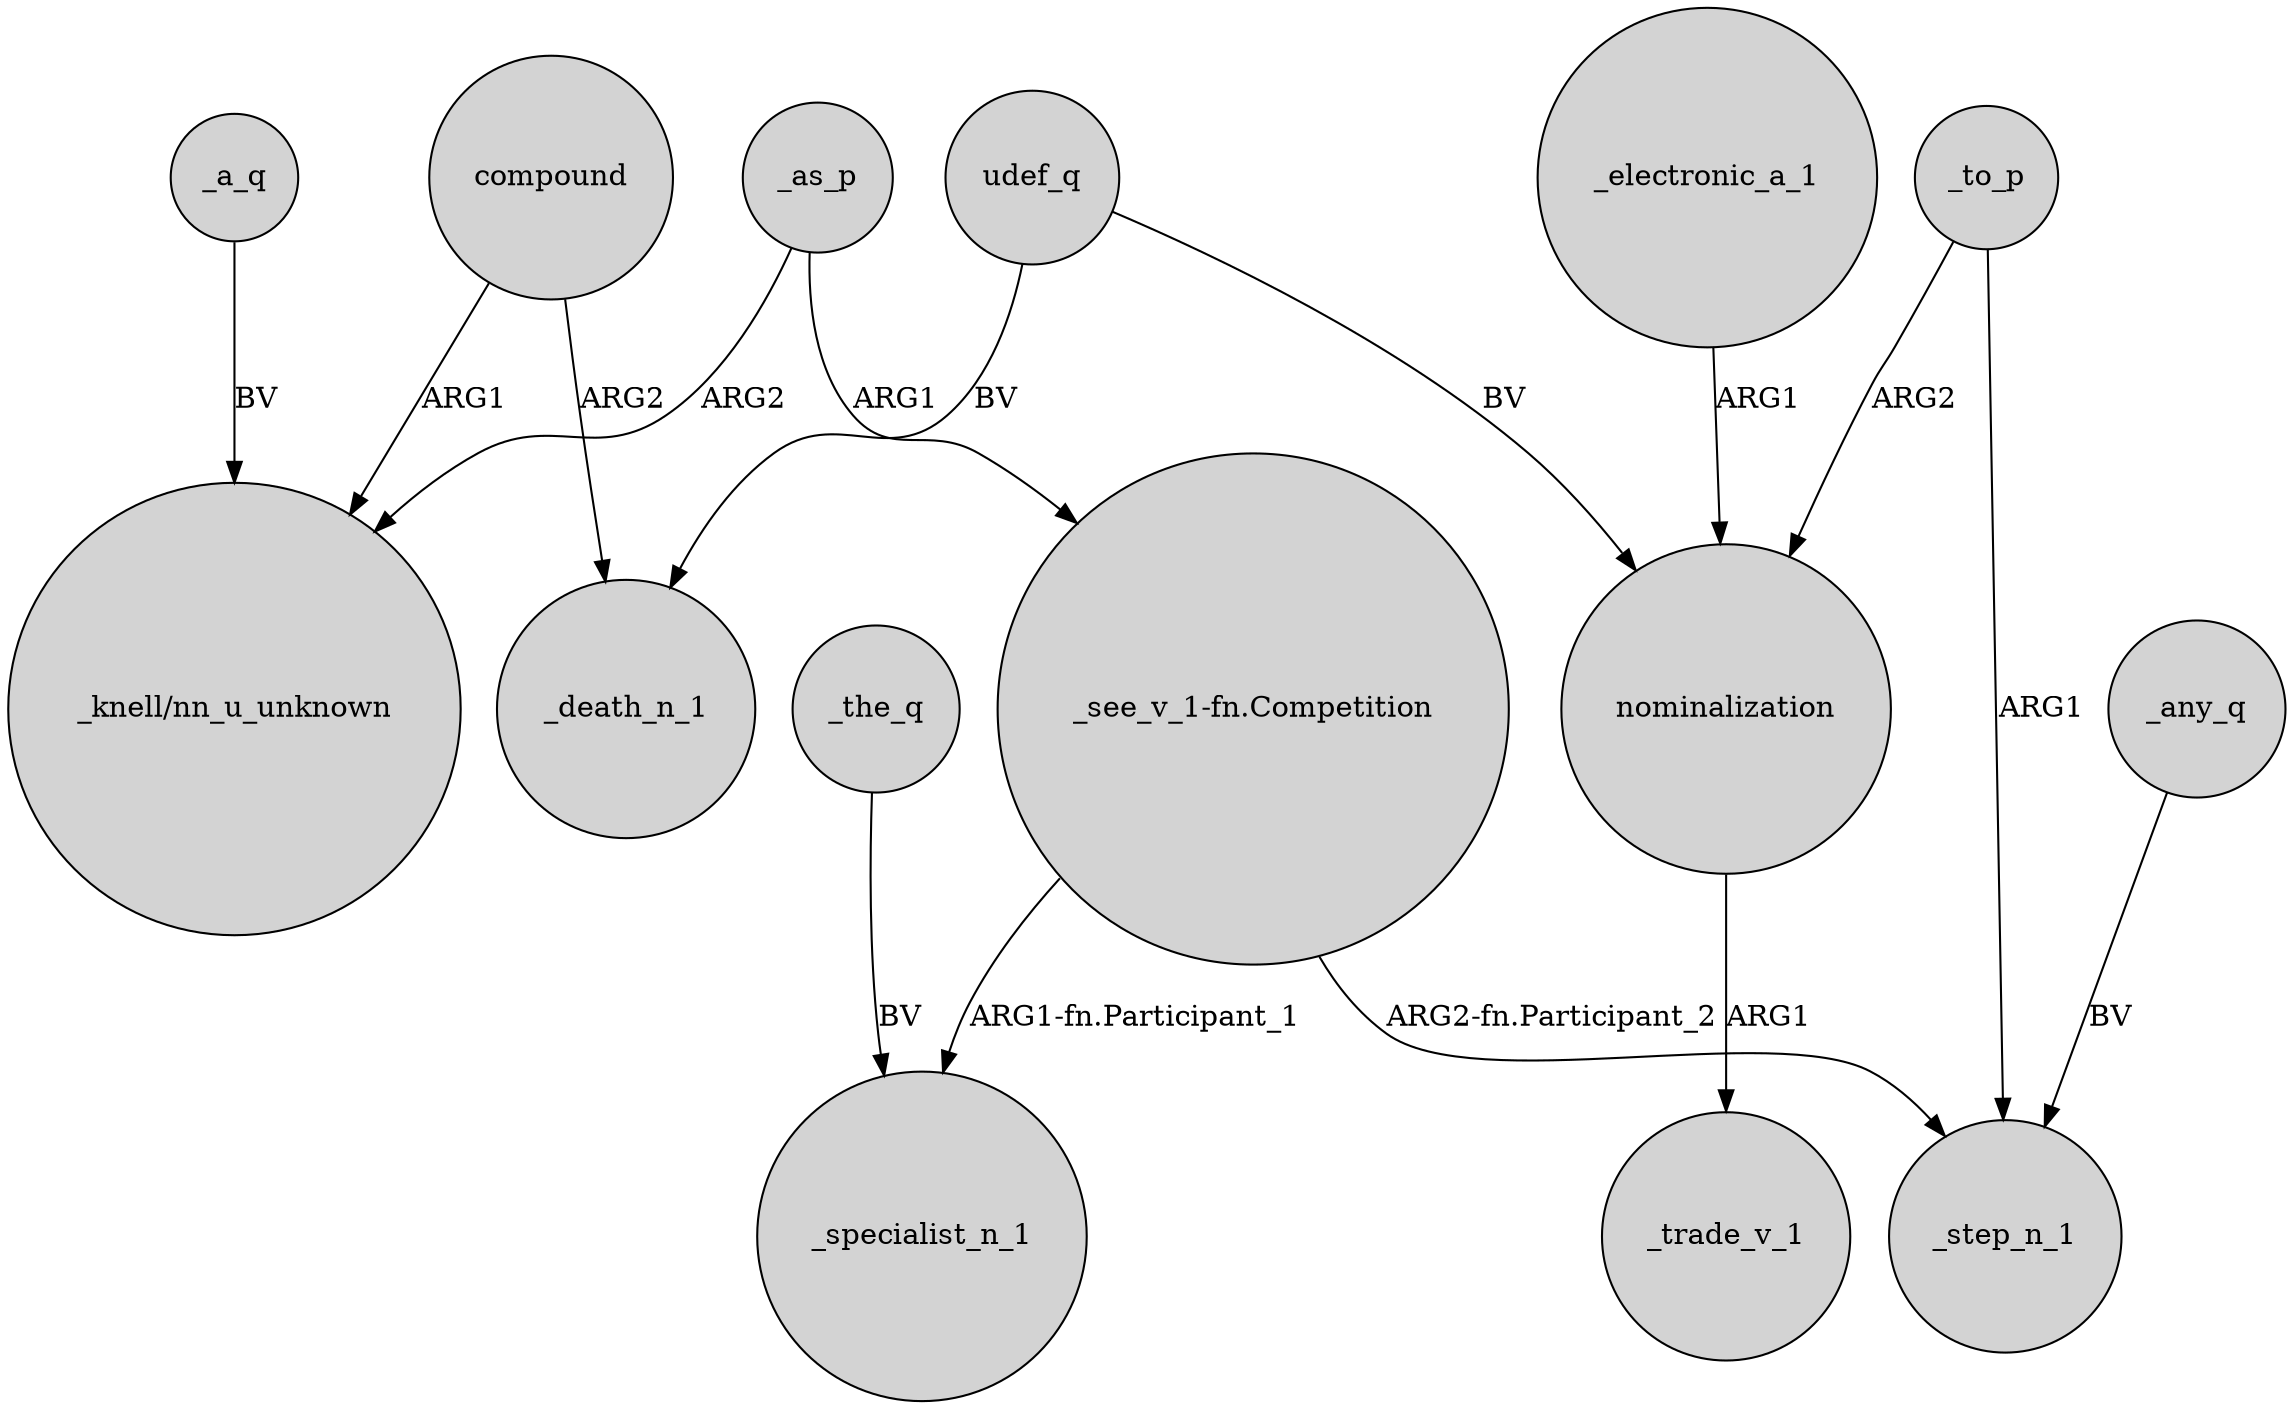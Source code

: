 digraph {
	node [shape=circle style=filled]
	udef_q -> _death_n_1 [label=BV]
	_the_q -> _specialist_n_1 [label=BV]
	"_see_v_1-fn.Competition" -> _specialist_n_1 [label="ARG1-fn.Participant_1"]
	_as_p -> "_knell/nn_u_unknown" [label=ARG2]
	_a_q -> "_knell/nn_u_unknown" [label=BV]
	_electronic_a_1 -> nominalization [label=ARG1]
	_to_p -> _step_n_1 [label=ARG1]
	"_see_v_1-fn.Competition" -> _step_n_1 [label="ARG2-fn.Participant_2"]
	compound -> "_knell/nn_u_unknown" [label=ARG1]
	_to_p -> nominalization [label=ARG2]
	_as_p -> "_see_v_1-fn.Competition" [label=ARG1]
	_any_q -> _step_n_1 [label=BV]
	nominalization -> _trade_v_1 [label=ARG1]
	compound -> _death_n_1 [label=ARG2]
	udef_q -> nominalization [label=BV]
}
